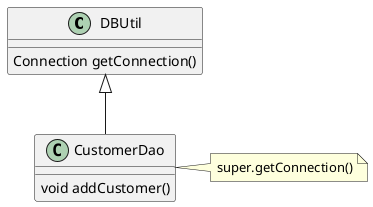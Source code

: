@startuml
class DBUtil {
Connection getConnection()
}
class CustomerDao {
void addCustomer()
}
note "super.getConnection()" as N1
CustomerDao ..right N1

CustomerDao --up|> DBUtil
@enduml
